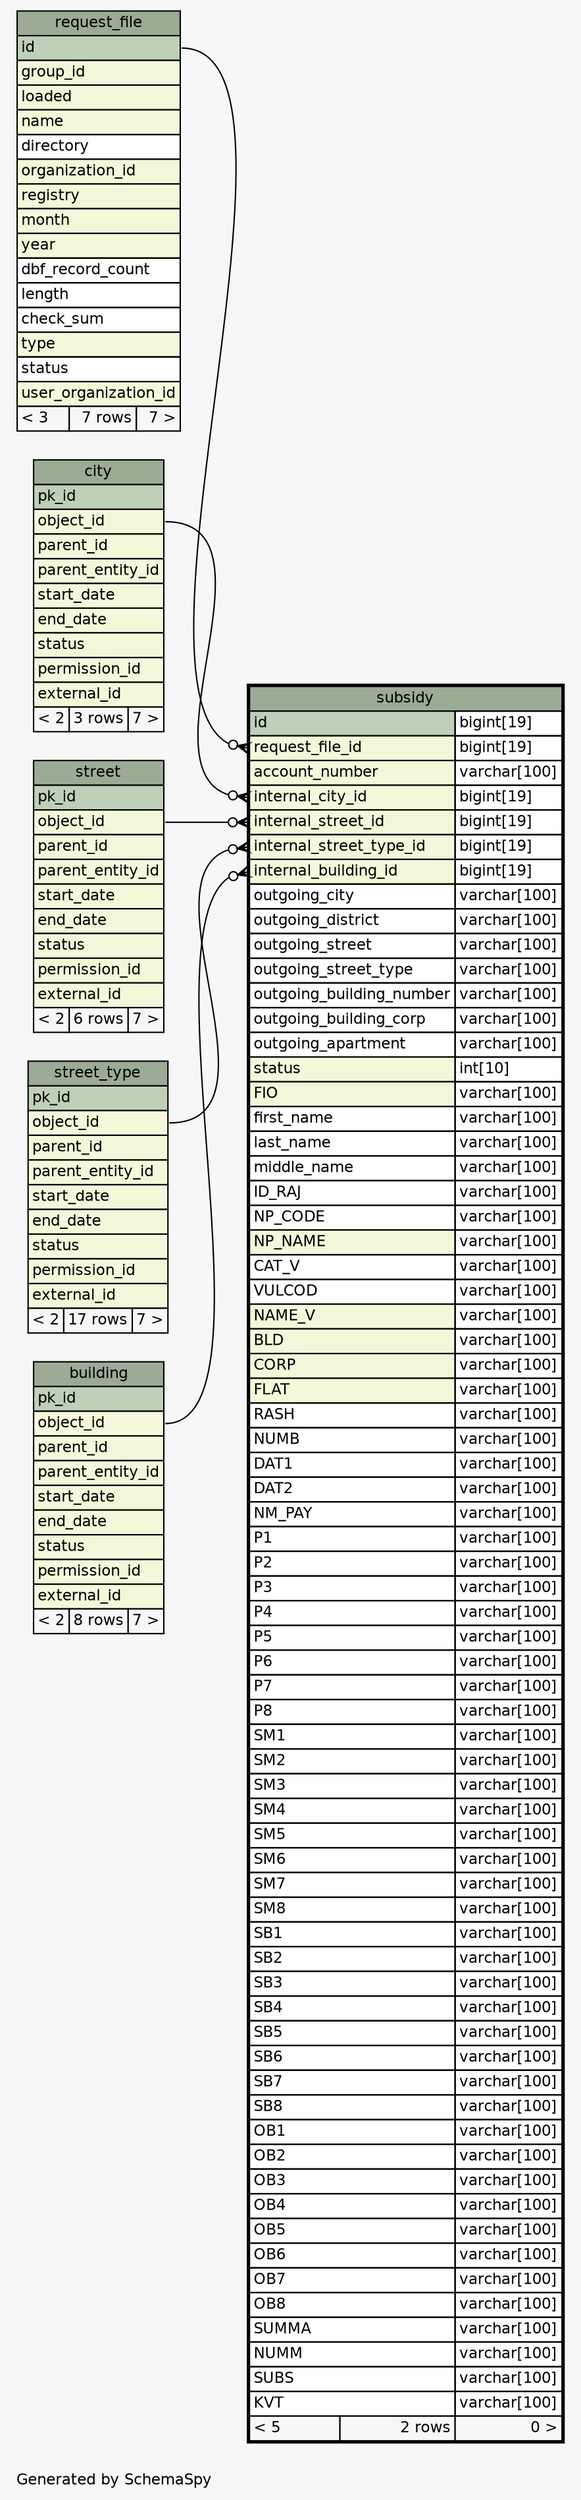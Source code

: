 // dot 2.28.0 on Windows 7 6.1
// SchemaSpy rev 590
digraph "oneDegreeRelationshipsDiagram" {
  graph [
    rankdir="RL"
    bgcolor="#f7f7f7"
    label="\nGenerated by SchemaSpy"
    labeljust="l"
    nodesep="0.18"
    ranksep="0.46"
    fontname="Helvetica"
    fontsize="11"
  ];
  node [
    fontname="Helvetica"
    fontsize="11"
    shape="plaintext"
  ];
  edge [
    arrowsize="0.8"
  ];
  "subsidy":"internal_building_id":w -> "building":"object_id":e [arrowhead=none dir=back arrowtail=crowodot];
  "subsidy":"internal_city_id":w -> "city":"object_id":e [arrowhead=none dir=back arrowtail=crowodot];
  "subsidy":"internal_street_id":w -> "street":"object_id":e [arrowhead=none dir=back arrowtail=crowodot];
  "subsidy":"internal_street_type_id":w -> "street_type":"object_id":e [arrowhead=none dir=back arrowtail=crowodot];
  "subsidy":"request_file_id":w -> "request_file":"id":e [arrowhead=none dir=back arrowtail=crowodot];
  "building" [
    label=<
    <TABLE BORDER="0" CELLBORDER="1" CELLSPACING="0" BGCOLOR="#ffffff">
      <TR><TD COLSPAN="3" BGCOLOR="#9bab96" ALIGN="CENTER">building</TD></TR>
      <TR><TD PORT="pk_id" COLSPAN="3" BGCOLOR="#bed1b8" ALIGN="LEFT">pk_id</TD></TR>
      <TR><TD PORT="object_id" COLSPAN="3" BGCOLOR="#f4f7da" ALIGN="LEFT">object_id</TD></TR>
      <TR><TD PORT="parent_id" COLSPAN="3" BGCOLOR="#f4f7da" ALIGN="LEFT">parent_id</TD></TR>
      <TR><TD PORT="parent_entity_id" COLSPAN="3" BGCOLOR="#f4f7da" ALIGN="LEFT">parent_entity_id</TD></TR>
      <TR><TD PORT="start_date" COLSPAN="3" BGCOLOR="#f4f7da" ALIGN="LEFT">start_date</TD></TR>
      <TR><TD PORT="end_date" COLSPAN="3" BGCOLOR="#f4f7da" ALIGN="LEFT">end_date</TD></TR>
      <TR><TD PORT="status" COLSPAN="3" BGCOLOR="#f4f7da" ALIGN="LEFT">status</TD></TR>
      <TR><TD PORT="permission_id" COLSPAN="3" BGCOLOR="#f4f7da" ALIGN="LEFT">permission_id</TD></TR>
      <TR><TD PORT="external_id" COLSPAN="3" BGCOLOR="#f4f7da" ALIGN="LEFT">external_id</TD></TR>
      <TR><TD ALIGN="LEFT" BGCOLOR="#f7f7f7">&lt; 2</TD><TD ALIGN="RIGHT" BGCOLOR="#f7f7f7">8 rows</TD><TD ALIGN="RIGHT" BGCOLOR="#f7f7f7">7 &gt;</TD></TR>
    </TABLE>>
    URL="building.html"
    tooltip="building"
  ];
  "city" [
    label=<
    <TABLE BORDER="0" CELLBORDER="1" CELLSPACING="0" BGCOLOR="#ffffff">
      <TR><TD COLSPAN="3" BGCOLOR="#9bab96" ALIGN="CENTER">city</TD></TR>
      <TR><TD PORT="pk_id" COLSPAN="3" BGCOLOR="#bed1b8" ALIGN="LEFT">pk_id</TD></TR>
      <TR><TD PORT="object_id" COLSPAN="3" BGCOLOR="#f4f7da" ALIGN="LEFT">object_id</TD></TR>
      <TR><TD PORT="parent_id" COLSPAN="3" BGCOLOR="#f4f7da" ALIGN="LEFT">parent_id</TD></TR>
      <TR><TD PORT="parent_entity_id" COLSPAN="3" BGCOLOR="#f4f7da" ALIGN="LEFT">parent_entity_id</TD></TR>
      <TR><TD PORT="start_date" COLSPAN="3" BGCOLOR="#f4f7da" ALIGN="LEFT">start_date</TD></TR>
      <TR><TD PORT="end_date" COLSPAN="3" BGCOLOR="#f4f7da" ALIGN="LEFT">end_date</TD></TR>
      <TR><TD PORT="status" COLSPAN="3" BGCOLOR="#f4f7da" ALIGN="LEFT">status</TD></TR>
      <TR><TD PORT="permission_id" COLSPAN="3" BGCOLOR="#f4f7da" ALIGN="LEFT">permission_id</TD></TR>
      <TR><TD PORT="external_id" COLSPAN="3" BGCOLOR="#f4f7da" ALIGN="LEFT">external_id</TD></TR>
      <TR><TD ALIGN="LEFT" BGCOLOR="#f7f7f7">&lt; 2</TD><TD ALIGN="RIGHT" BGCOLOR="#f7f7f7">3 rows</TD><TD ALIGN="RIGHT" BGCOLOR="#f7f7f7">7 &gt;</TD></TR>
    </TABLE>>
    URL="city.html"
    tooltip="city"
  ];
  "request_file" [
    label=<
    <TABLE BORDER="0" CELLBORDER="1" CELLSPACING="0" BGCOLOR="#ffffff">
      <TR><TD COLSPAN="3" BGCOLOR="#9bab96" ALIGN="CENTER">request_file</TD></TR>
      <TR><TD PORT="id" COLSPAN="3" BGCOLOR="#bed1b8" ALIGN="LEFT">id</TD></TR>
      <TR><TD PORT="group_id" COLSPAN="3" BGCOLOR="#f4f7da" ALIGN="LEFT">group_id</TD></TR>
      <TR><TD PORT="loaded" COLSPAN="3" BGCOLOR="#f4f7da" ALIGN="LEFT">loaded</TD></TR>
      <TR><TD PORT="name" COLSPAN="3" BGCOLOR="#f4f7da" ALIGN="LEFT">name</TD></TR>
      <TR><TD PORT="directory" COLSPAN="3" ALIGN="LEFT">directory</TD></TR>
      <TR><TD PORT="organization_id" COLSPAN="3" BGCOLOR="#f4f7da" ALIGN="LEFT">organization_id</TD></TR>
      <TR><TD PORT="registry" COLSPAN="3" BGCOLOR="#f4f7da" ALIGN="LEFT">registry</TD></TR>
      <TR><TD PORT="month" COLSPAN="3" BGCOLOR="#f4f7da" ALIGN="LEFT">month</TD></TR>
      <TR><TD PORT="year" COLSPAN="3" BGCOLOR="#f4f7da" ALIGN="LEFT">year</TD></TR>
      <TR><TD PORT="dbf_record_count" COLSPAN="3" ALIGN="LEFT">dbf_record_count</TD></TR>
      <TR><TD PORT="length" COLSPAN="3" ALIGN="LEFT">length</TD></TR>
      <TR><TD PORT="check_sum" COLSPAN="3" ALIGN="LEFT">check_sum</TD></TR>
      <TR><TD PORT="type" COLSPAN="3" BGCOLOR="#f4f7da" ALIGN="LEFT">type</TD></TR>
      <TR><TD PORT="status" COLSPAN="3" ALIGN="LEFT">status</TD></TR>
      <TR><TD PORT="user_organization_id" COLSPAN="3" BGCOLOR="#f4f7da" ALIGN="LEFT">user_organization_id</TD></TR>
      <TR><TD ALIGN="LEFT" BGCOLOR="#f7f7f7">&lt; 3</TD><TD ALIGN="RIGHT" BGCOLOR="#f7f7f7">7 rows</TD><TD ALIGN="RIGHT" BGCOLOR="#f7f7f7">7 &gt;</TD></TR>
    </TABLE>>
    URL="request_file.html"
    tooltip="request_file"
  ];
  "street" [
    label=<
    <TABLE BORDER="0" CELLBORDER="1" CELLSPACING="0" BGCOLOR="#ffffff">
      <TR><TD COLSPAN="3" BGCOLOR="#9bab96" ALIGN="CENTER">street</TD></TR>
      <TR><TD PORT="pk_id" COLSPAN="3" BGCOLOR="#bed1b8" ALIGN="LEFT">pk_id</TD></TR>
      <TR><TD PORT="object_id" COLSPAN="3" BGCOLOR="#f4f7da" ALIGN="LEFT">object_id</TD></TR>
      <TR><TD PORT="parent_id" COLSPAN="3" BGCOLOR="#f4f7da" ALIGN="LEFT">parent_id</TD></TR>
      <TR><TD PORT="parent_entity_id" COLSPAN="3" BGCOLOR="#f4f7da" ALIGN="LEFT">parent_entity_id</TD></TR>
      <TR><TD PORT="start_date" COLSPAN="3" BGCOLOR="#f4f7da" ALIGN="LEFT">start_date</TD></TR>
      <TR><TD PORT="end_date" COLSPAN="3" BGCOLOR="#f4f7da" ALIGN="LEFT">end_date</TD></TR>
      <TR><TD PORT="status" COLSPAN="3" BGCOLOR="#f4f7da" ALIGN="LEFT">status</TD></TR>
      <TR><TD PORT="permission_id" COLSPAN="3" BGCOLOR="#f4f7da" ALIGN="LEFT">permission_id</TD></TR>
      <TR><TD PORT="external_id" COLSPAN="3" BGCOLOR="#f4f7da" ALIGN="LEFT">external_id</TD></TR>
      <TR><TD ALIGN="LEFT" BGCOLOR="#f7f7f7">&lt; 2</TD><TD ALIGN="RIGHT" BGCOLOR="#f7f7f7">6 rows</TD><TD ALIGN="RIGHT" BGCOLOR="#f7f7f7">7 &gt;</TD></TR>
    </TABLE>>
    URL="street.html"
    tooltip="street"
  ];
  "street_type" [
    label=<
    <TABLE BORDER="0" CELLBORDER="1" CELLSPACING="0" BGCOLOR="#ffffff">
      <TR><TD COLSPAN="3" BGCOLOR="#9bab96" ALIGN="CENTER">street_type</TD></TR>
      <TR><TD PORT="pk_id" COLSPAN="3" BGCOLOR="#bed1b8" ALIGN="LEFT">pk_id</TD></TR>
      <TR><TD PORT="object_id" COLSPAN="3" BGCOLOR="#f4f7da" ALIGN="LEFT">object_id</TD></TR>
      <TR><TD PORT="parent_id" COLSPAN="3" BGCOLOR="#f4f7da" ALIGN="LEFT">parent_id</TD></TR>
      <TR><TD PORT="parent_entity_id" COLSPAN="3" BGCOLOR="#f4f7da" ALIGN="LEFT">parent_entity_id</TD></TR>
      <TR><TD PORT="start_date" COLSPAN="3" BGCOLOR="#f4f7da" ALIGN="LEFT">start_date</TD></TR>
      <TR><TD PORT="end_date" COLSPAN="3" BGCOLOR="#f4f7da" ALIGN="LEFT">end_date</TD></TR>
      <TR><TD PORT="status" COLSPAN="3" BGCOLOR="#f4f7da" ALIGN="LEFT">status</TD></TR>
      <TR><TD PORT="permission_id" COLSPAN="3" BGCOLOR="#f4f7da" ALIGN="LEFT">permission_id</TD></TR>
      <TR><TD PORT="external_id" COLSPAN="3" BGCOLOR="#f4f7da" ALIGN="LEFT">external_id</TD></TR>
      <TR><TD ALIGN="LEFT" BGCOLOR="#f7f7f7">&lt; 2</TD><TD ALIGN="RIGHT" BGCOLOR="#f7f7f7">17 rows</TD><TD ALIGN="RIGHT" BGCOLOR="#f7f7f7">7 &gt;</TD></TR>
    </TABLE>>
    URL="street_type.html"
    tooltip="street_type"
  ];
  "subsidy" [
    label=<
    <TABLE BORDER="2" CELLBORDER="1" CELLSPACING="0" BGCOLOR="#ffffff">
      <TR><TD COLSPAN="3" BGCOLOR="#9bab96" ALIGN="CENTER">subsidy</TD></TR>
      <TR><TD PORT="id" COLSPAN="2" BGCOLOR="#bed1b8" ALIGN="LEFT">id</TD><TD PORT="id.type" ALIGN="LEFT">bigint[19]</TD></TR>
      <TR><TD PORT="request_file_id" COLSPAN="2" BGCOLOR="#f4f7da" ALIGN="LEFT">request_file_id</TD><TD PORT="request_file_id.type" ALIGN="LEFT">bigint[19]</TD></TR>
      <TR><TD PORT="account_number" COLSPAN="2" BGCOLOR="#f4f7da" ALIGN="LEFT">account_number</TD><TD PORT="account_number.type" ALIGN="LEFT">varchar[100]</TD></TR>
      <TR><TD PORT="internal_city_id" COLSPAN="2" BGCOLOR="#f4f7da" ALIGN="LEFT">internal_city_id</TD><TD PORT="internal_city_id.type" ALIGN="LEFT">bigint[19]</TD></TR>
      <TR><TD PORT="internal_street_id" COLSPAN="2" BGCOLOR="#f4f7da" ALIGN="LEFT">internal_street_id</TD><TD PORT="internal_street_id.type" ALIGN="LEFT">bigint[19]</TD></TR>
      <TR><TD PORT="internal_street_type_id" COLSPAN="2" BGCOLOR="#f4f7da" ALIGN="LEFT">internal_street_type_id</TD><TD PORT="internal_street_type_id.type" ALIGN="LEFT">bigint[19]</TD></TR>
      <TR><TD PORT="internal_building_id" COLSPAN="2" BGCOLOR="#f4f7da" ALIGN="LEFT">internal_building_id</TD><TD PORT="internal_building_id.type" ALIGN="LEFT">bigint[19]</TD></TR>
      <TR><TD PORT="outgoing_city" COLSPAN="2" ALIGN="LEFT">outgoing_city</TD><TD PORT="outgoing_city.type" ALIGN="LEFT">varchar[100]</TD></TR>
      <TR><TD PORT="outgoing_district" COLSPAN="2" ALIGN="LEFT">outgoing_district</TD><TD PORT="outgoing_district.type" ALIGN="LEFT">varchar[100]</TD></TR>
      <TR><TD PORT="outgoing_street" COLSPAN="2" ALIGN="LEFT">outgoing_street</TD><TD PORT="outgoing_street.type" ALIGN="LEFT">varchar[100]</TD></TR>
      <TR><TD PORT="outgoing_street_type" COLSPAN="2" ALIGN="LEFT">outgoing_street_type</TD><TD PORT="outgoing_street_type.type" ALIGN="LEFT">varchar[100]</TD></TR>
      <TR><TD PORT="outgoing_building_number" COLSPAN="2" ALIGN="LEFT">outgoing_building_number</TD><TD PORT="outgoing_building_number.type" ALIGN="LEFT">varchar[100]</TD></TR>
      <TR><TD PORT="outgoing_building_corp" COLSPAN="2" ALIGN="LEFT">outgoing_building_corp</TD><TD PORT="outgoing_building_corp.type" ALIGN="LEFT">varchar[100]</TD></TR>
      <TR><TD PORT="outgoing_apartment" COLSPAN="2" ALIGN="LEFT">outgoing_apartment</TD><TD PORT="outgoing_apartment.type" ALIGN="LEFT">varchar[100]</TD></TR>
      <TR><TD PORT="status" COLSPAN="2" BGCOLOR="#f4f7da" ALIGN="LEFT">status</TD><TD PORT="status.type" ALIGN="LEFT">int[10]</TD></TR>
      <TR><TD PORT="FIO" COLSPAN="2" BGCOLOR="#f4f7da" ALIGN="LEFT">FIO</TD><TD PORT="FIO.type" ALIGN="LEFT">varchar[100]</TD></TR>
      <TR><TD PORT="first_name" COLSPAN="2" ALIGN="LEFT">first_name</TD><TD PORT="first_name.type" ALIGN="LEFT">varchar[100]</TD></TR>
      <TR><TD PORT="last_name" COLSPAN="2" ALIGN="LEFT">last_name</TD><TD PORT="last_name.type" ALIGN="LEFT">varchar[100]</TD></TR>
      <TR><TD PORT="middle_name" COLSPAN="2" ALIGN="LEFT">middle_name</TD><TD PORT="middle_name.type" ALIGN="LEFT">varchar[100]</TD></TR>
      <TR><TD PORT="ID_RAJ" COLSPAN="2" ALIGN="LEFT">ID_RAJ</TD><TD PORT="ID_RAJ.type" ALIGN="LEFT">varchar[100]</TD></TR>
      <TR><TD PORT="NP_CODE" COLSPAN="2" ALIGN="LEFT">NP_CODE</TD><TD PORT="NP_CODE.type" ALIGN="LEFT">varchar[100]</TD></TR>
      <TR><TD PORT="NP_NAME" COLSPAN="2" BGCOLOR="#f4f7da" ALIGN="LEFT">NP_NAME</TD><TD PORT="NP_NAME.type" ALIGN="LEFT">varchar[100]</TD></TR>
      <TR><TD PORT="CAT_V" COLSPAN="2" ALIGN="LEFT">CAT_V</TD><TD PORT="CAT_V.type" ALIGN="LEFT">varchar[100]</TD></TR>
      <TR><TD PORT="VULCOD" COLSPAN="2" ALIGN="LEFT">VULCOD</TD><TD PORT="VULCOD.type" ALIGN="LEFT">varchar[100]</TD></TR>
      <TR><TD PORT="NAME_V" COLSPAN="2" BGCOLOR="#f4f7da" ALIGN="LEFT">NAME_V</TD><TD PORT="NAME_V.type" ALIGN="LEFT">varchar[100]</TD></TR>
      <TR><TD PORT="BLD" COLSPAN="2" BGCOLOR="#f4f7da" ALIGN="LEFT">BLD</TD><TD PORT="BLD.type" ALIGN="LEFT">varchar[100]</TD></TR>
      <TR><TD PORT="CORP" COLSPAN="2" BGCOLOR="#f4f7da" ALIGN="LEFT">CORP</TD><TD PORT="CORP.type" ALIGN="LEFT">varchar[100]</TD></TR>
      <TR><TD PORT="FLAT" COLSPAN="2" BGCOLOR="#f4f7da" ALIGN="LEFT">FLAT</TD><TD PORT="FLAT.type" ALIGN="LEFT">varchar[100]</TD></TR>
      <TR><TD PORT="RASH" COLSPAN="2" ALIGN="LEFT">RASH</TD><TD PORT="RASH.type" ALIGN="LEFT">varchar[100]</TD></TR>
      <TR><TD PORT="NUMB" COLSPAN="2" ALIGN="LEFT">NUMB</TD><TD PORT="NUMB.type" ALIGN="LEFT">varchar[100]</TD></TR>
      <TR><TD PORT="DAT1" COLSPAN="2" ALIGN="LEFT">DAT1</TD><TD PORT="DAT1.type" ALIGN="LEFT">varchar[100]</TD></TR>
      <TR><TD PORT="DAT2" COLSPAN="2" ALIGN="LEFT">DAT2</TD><TD PORT="DAT2.type" ALIGN="LEFT">varchar[100]</TD></TR>
      <TR><TD PORT="NM_PAY" COLSPAN="2" ALIGN="LEFT">NM_PAY</TD><TD PORT="NM_PAY.type" ALIGN="LEFT">varchar[100]</TD></TR>
      <TR><TD PORT="P1" COLSPAN="2" ALIGN="LEFT">P1</TD><TD PORT="P1.type" ALIGN="LEFT">varchar[100]</TD></TR>
      <TR><TD PORT="P2" COLSPAN="2" ALIGN="LEFT">P2</TD><TD PORT="P2.type" ALIGN="LEFT">varchar[100]</TD></TR>
      <TR><TD PORT="P3" COLSPAN="2" ALIGN="LEFT">P3</TD><TD PORT="P3.type" ALIGN="LEFT">varchar[100]</TD></TR>
      <TR><TD PORT="P4" COLSPAN="2" ALIGN="LEFT">P4</TD><TD PORT="P4.type" ALIGN="LEFT">varchar[100]</TD></TR>
      <TR><TD PORT="P5" COLSPAN="2" ALIGN="LEFT">P5</TD><TD PORT="P5.type" ALIGN="LEFT">varchar[100]</TD></TR>
      <TR><TD PORT="P6" COLSPAN="2" ALIGN="LEFT">P6</TD><TD PORT="P6.type" ALIGN="LEFT">varchar[100]</TD></TR>
      <TR><TD PORT="P7" COLSPAN="2" ALIGN="LEFT">P7</TD><TD PORT="P7.type" ALIGN="LEFT">varchar[100]</TD></TR>
      <TR><TD PORT="P8" COLSPAN="2" ALIGN="LEFT">P8</TD><TD PORT="P8.type" ALIGN="LEFT">varchar[100]</TD></TR>
      <TR><TD PORT="SM1" COLSPAN="2" ALIGN="LEFT">SM1</TD><TD PORT="SM1.type" ALIGN="LEFT">varchar[100]</TD></TR>
      <TR><TD PORT="SM2" COLSPAN="2" ALIGN="LEFT">SM2</TD><TD PORT="SM2.type" ALIGN="LEFT">varchar[100]</TD></TR>
      <TR><TD PORT="SM3" COLSPAN="2" ALIGN="LEFT">SM3</TD><TD PORT="SM3.type" ALIGN="LEFT">varchar[100]</TD></TR>
      <TR><TD PORT="SM4" COLSPAN="2" ALIGN="LEFT">SM4</TD><TD PORT="SM4.type" ALIGN="LEFT">varchar[100]</TD></TR>
      <TR><TD PORT="SM5" COLSPAN="2" ALIGN="LEFT">SM5</TD><TD PORT="SM5.type" ALIGN="LEFT">varchar[100]</TD></TR>
      <TR><TD PORT="SM6" COLSPAN="2" ALIGN="LEFT">SM6</TD><TD PORT="SM6.type" ALIGN="LEFT">varchar[100]</TD></TR>
      <TR><TD PORT="SM7" COLSPAN="2" ALIGN="LEFT">SM7</TD><TD PORT="SM7.type" ALIGN="LEFT">varchar[100]</TD></TR>
      <TR><TD PORT="SM8" COLSPAN="2" ALIGN="LEFT">SM8</TD><TD PORT="SM8.type" ALIGN="LEFT">varchar[100]</TD></TR>
      <TR><TD PORT="SB1" COLSPAN="2" ALIGN="LEFT">SB1</TD><TD PORT="SB1.type" ALIGN="LEFT">varchar[100]</TD></TR>
      <TR><TD PORT="SB2" COLSPAN="2" ALIGN="LEFT">SB2</TD><TD PORT="SB2.type" ALIGN="LEFT">varchar[100]</TD></TR>
      <TR><TD PORT="SB3" COLSPAN="2" ALIGN="LEFT">SB3</TD><TD PORT="SB3.type" ALIGN="LEFT">varchar[100]</TD></TR>
      <TR><TD PORT="SB4" COLSPAN="2" ALIGN="LEFT">SB4</TD><TD PORT="SB4.type" ALIGN="LEFT">varchar[100]</TD></TR>
      <TR><TD PORT="SB5" COLSPAN="2" ALIGN="LEFT">SB5</TD><TD PORT="SB5.type" ALIGN="LEFT">varchar[100]</TD></TR>
      <TR><TD PORT="SB6" COLSPAN="2" ALIGN="LEFT">SB6</TD><TD PORT="SB6.type" ALIGN="LEFT">varchar[100]</TD></TR>
      <TR><TD PORT="SB7" COLSPAN="2" ALIGN="LEFT">SB7</TD><TD PORT="SB7.type" ALIGN="LEFT">varchar[100]</TD></TR>
      <TR><TD PORT="SB8" COLSPAN="2" ALIGN="LEFT">SB8</TD><TD PORT="SB8.type" ALIGN="LEFT">varchar[100]</TD></TR>
      <TR><TD PORT="OB1" COLSPAN="2" ALIGN="LEFT">OB1</TD><TD PORT="OB1.type" ALIGN="LEFT">varchar[100]</TD></TR>
      <TR><TD PORT="OB2" COLSPAN="2" ALIGN="LEFT">OB2</TD><TD PORT="OB2.type" ALIGN="LEFT">varchar[100]</TD></TR>
      <TR><TD PORT="OB3" COLSPAN="2" ALIGN="LEFT">OB3</TD><TD PORT="OB3.type" ALIGN="LEFT">varchar[100]</TD></TR>
      <TR><TD PORT="OB4" COLSPAN="2" ALIGN="LEFT">OB4</TD><TD PORT="OB4.type" ALIGN="LEFT">varchar[100]</TD></TR>
      <TR><TD PORT="OB5" COLSPAN="2" ALIGN="LEFT">OB5</TD><TD PORT="OB5.type" ALIGN="LEFT">varchar[100]</TD></TR>
      <TR><TD PORT="OB6" COLSPAN="2" ALIGN="LEFT">OB6</TD><TD PORT="OB6.type" ALIGN="LEFT">varchar[100]</TD></TR>
      <TR><TD PORT="OB7" COLSPAN="2" ALIGN="LEFT">OB7</TD><TD PORT="OB7.type" ALIGN="LEFT">varchar[100]</TD></TR>
      <TR><TD PORT="OB8" COLSPAN="2" ALIGN="LEFT">OB8</TD><TD PORT="OB8.type" ALIGN="LEFT">varchar[100]</TD></TR>
      <TR><TD PORT="SUMMA" COLSPAN="2" ALIGN="LEFT">SUMMA</TD><TD PORT="SUMMA.type" ALIGN="LEFT">varchar[100]</TD></TR>
      <TR><TD PORT="NUMM" COLSPAN="2" ALIGN="LEFT">NUMM</TD><TD PORT="NUMM.type" ALIGN="LEFT">varchar[100]</TD></TR>
      <TR><TD PORT="SUBS" COLSPAN="2" ALIGN="LEFT">SUBS</TD><TD PORT="SUBS.type" ALIGN="LEFT">varchar[100]</TD></TR>
      <TR><TD PORT="KVT" COLSPAN="2" ALIGN="LEFT">KVT</TD><TD PORT="KVT.type" ALIGN="LEFT">varchar[100]</TD></TR>
      <TR><TD ALIGN="LEFT" BGCOLOR="#f7f7f7">&lt; 5</TD><TD ALIGN="RIGHT" BGCOLOR="#f7f7f7">2 rows</TD><TD ALIGN="RIGHT" BGCOLOR="#f7f7f7">0 &gt;</TD></TR>
    </TABLE>>
    URL="subsidy.html"
    tooltip="subsidy"
  ];
}
